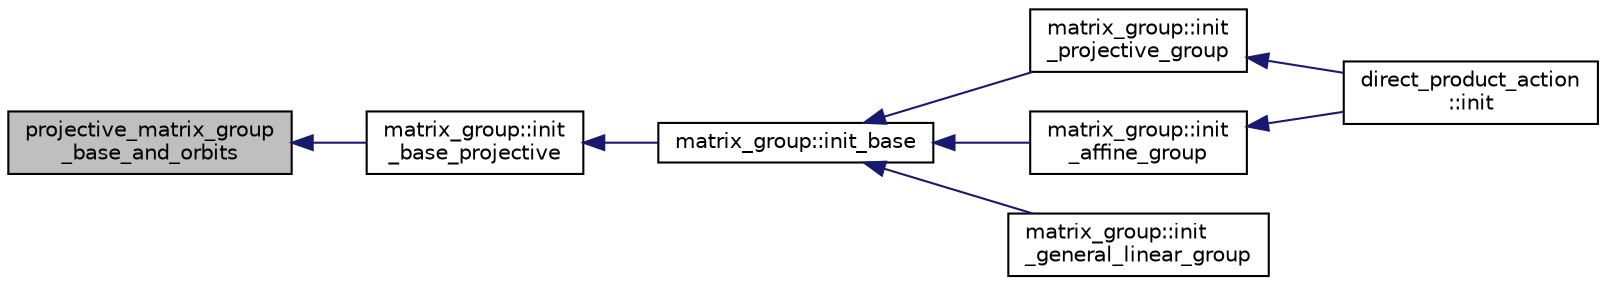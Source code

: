 digraph "projective_matrix_group_base_and_orbits"
{
  edge [fontname="Helvetica",fontsize="10",labelfontname="Helvetica",labelfontsize="10"];
  node [fontname="Helvetica",fontsize="10",shape=record];
  rankdir="LR";
  Node4332 [label="projective_matrix_group\l_base_and_orbits",height=0.2,width=0.4,color="black", fillcolor="grey75", style="filled", fontcolor="black"];
  Node4332 -> Node4333 [dir="back",color="midnightblue",fontsize="10",style="solid",fontname="Helvetica"];
  Node4333 [label="matrix_group::init\l_base_projective",height=0.2,width=0.4,color="black", fillcolor="white", style="filled",URL="$d3/ded/classmatrix__group.html#a49cfcd22180b66ca629a9d55a82cd126"];
  Node4333 -> Node4334 [dir="back",color="midnightblue",fontsize="10",style="solid",fontname="Helvetica"];
  Node4334 [label="matrix_group::init_base",height=0.2,width=0.4,color="black", fillcolor="white", style="filled",URL="$d3/ded/classmatrix__group.html#a2b7f41b5e6f58257532c1e24312b89e2"];
  Node4334 -> Node4335 [dir="back",color="midnightblue",fontsize="10",style="solid",fontname="Helvetica"];
  Node4335 [label="matrix_group::init\l_projective_group",height=0.2,width=0.4,color="black", fillcolor="white", style="filled",URL="$d3/ded/classmatrix__group.html#a626286de5799c4c9e45216e735b1d233"];
  Node4335 -> Node4336 [dir="back",color="midnightblue",fontsize="10",style="solid",fontname="Helvetica"];
  Node4336 [label="direct_product_action\l::init",height=0.2,width=0.4,color="black", fillcolor="white", style="filled",URL="$d3/d78/classdirect__product__action.html#aad40060e5821c011cccaa65a5c4df64f"];
  Node4334 -> Node4337 [dir="back",color="midnightblue",fontsize="10",style="solid",fontname="Helvetica"];
  Node4337 [label="matrix_group::init\l_affine_group",height=0.2,width=0.4,color="black", fillcolor="white", style="filled",URL="$d3/ded/classmatrix__group.html#aa278bd127d400940516c20bfe1f2f91e"];
  Node4337 -> Node4336 [dir="back",color="midnightblue",fontsize="10",style="solid",fontname="Helvetica"];
  Node4334 -> Node4338 [dir="back",color="midnightblue",fontsize="10",style="solid",fontname="Helvetica"];
  Node4338 [label="matrix_group::init\l_general_linear_group",height=0.2,width=0.4,color="black", fillcolor="white", style="filled",URL="$d3/ded/classmatrix__group.html#a0aa3c4187d8504b88f9f0aa644b48b86"];
}
